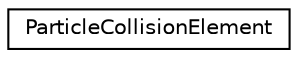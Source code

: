 digraph G
{
  edge [fontname="Helvetica",fontsize="10",labelfontname="Helvetica",labelfontsize="10"];
  node [fontname="Helvetica",fontsize="10",shape=record];
  rankdir=LR;
  Node1 [label="ParticleCollisionElement",height=0.2,width=0.4,color="black", fillcolor="white", style="filled",URL="$d4/dbd/structParticleCollisionElement.html"];
}
